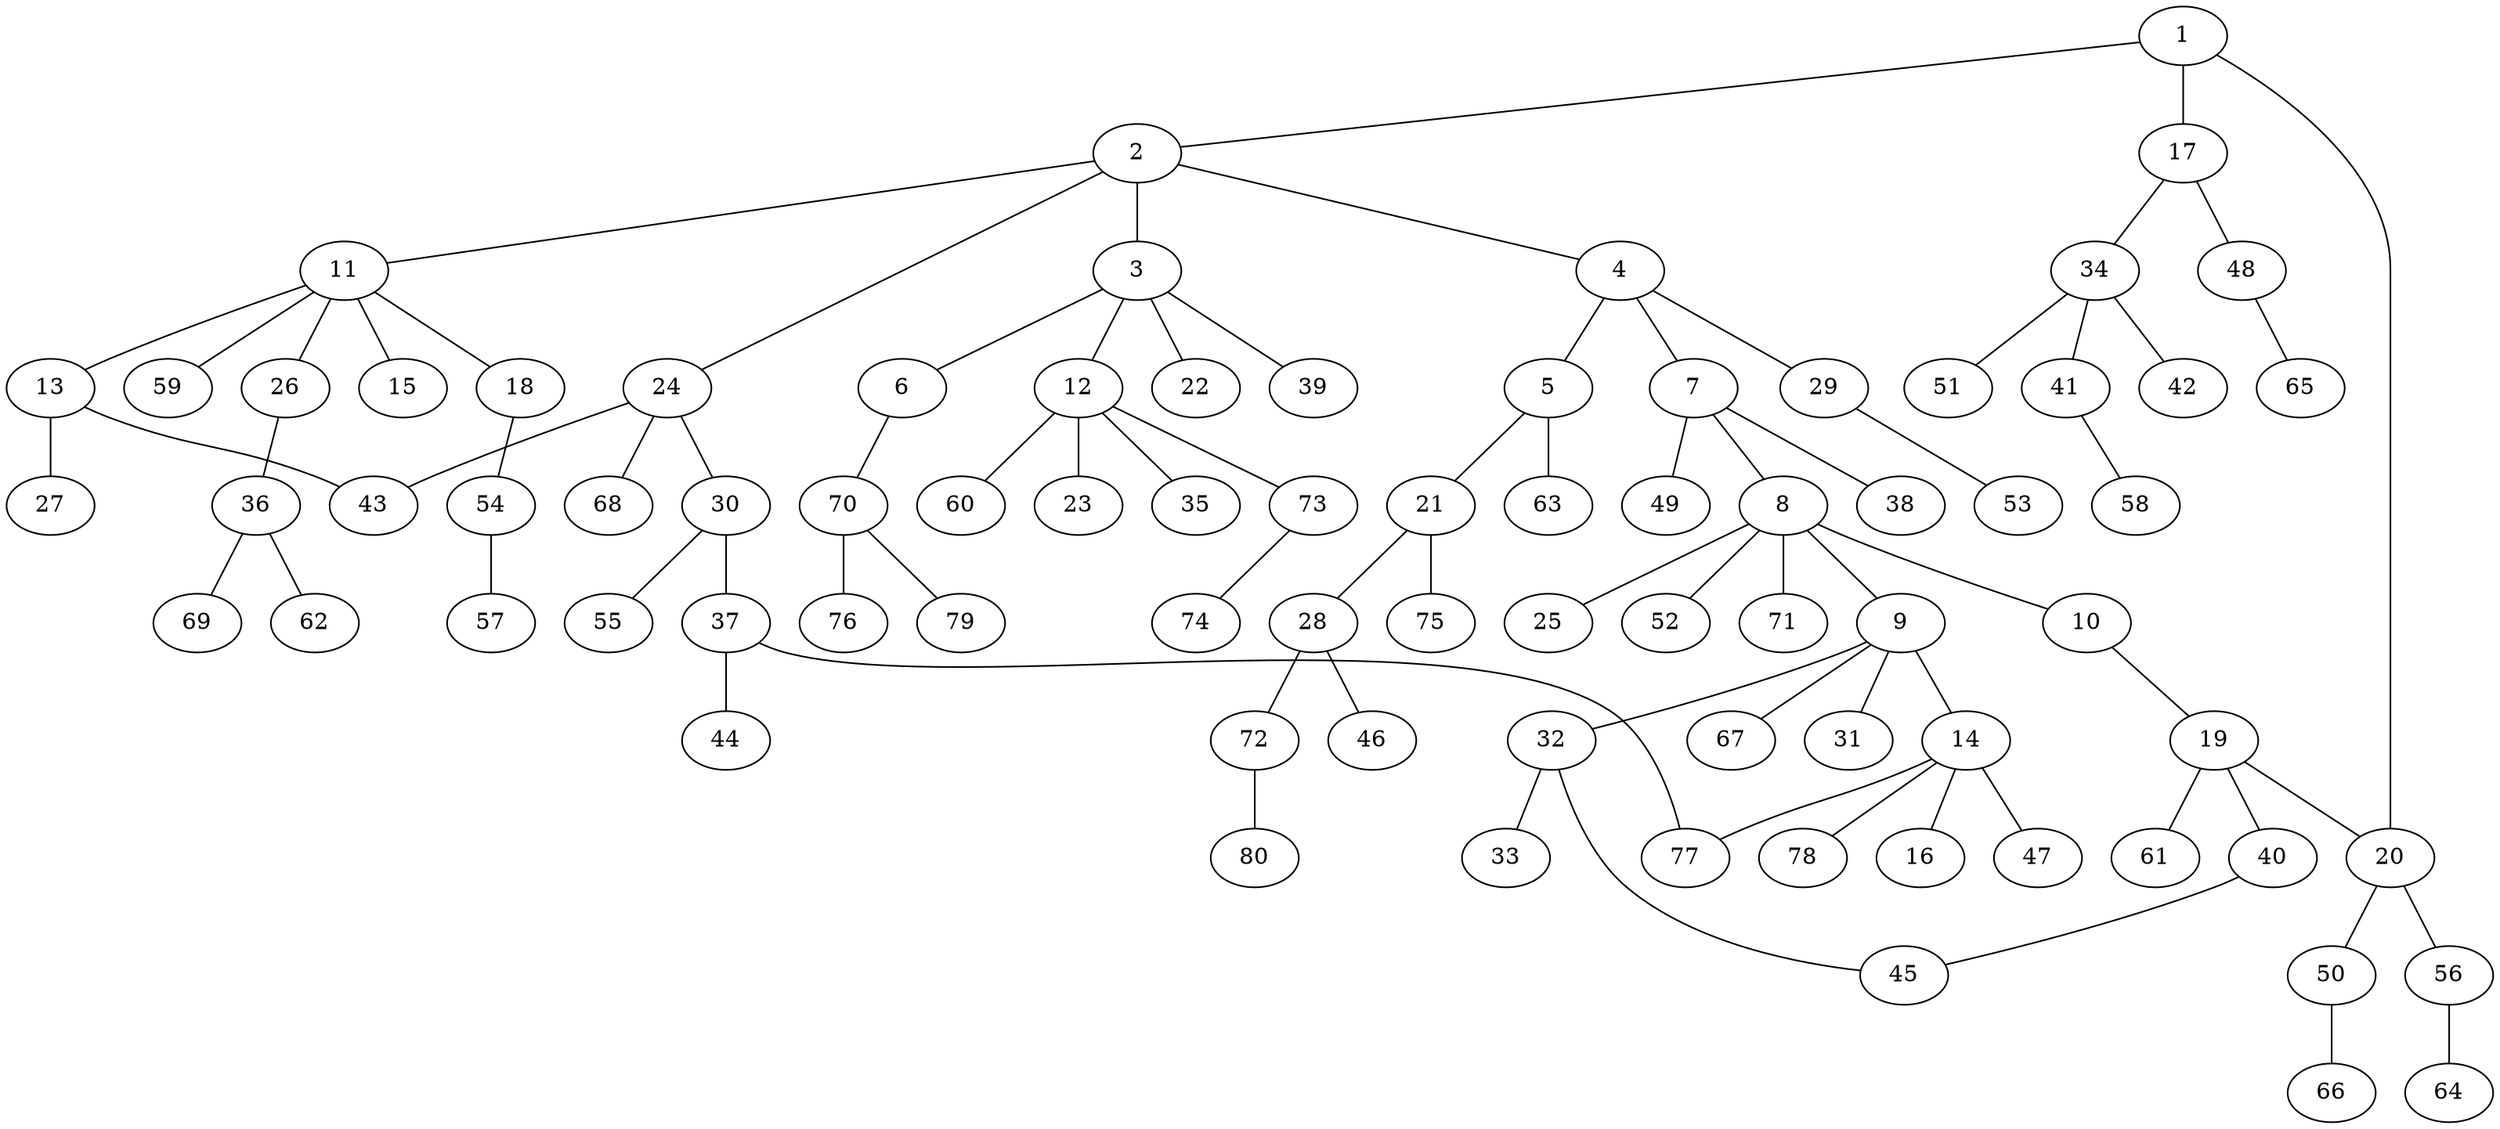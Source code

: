 graph graphname {1--2
1--17
1--20
2--3
2--4
2--11
2--24
3--6
3--12
3--22
3--39
4--5
4--7
4--29
5--21
5--63
6--70
7--8
7--38
7--49
8--9
8--10
8--25
8--52
8--71
9--14
9--31
9--32
9--67
10--19
11--13
11--15
11--18
11--26
11--59
12--23
12--35
12--60
12--73
13--27
13--43
14--16
14--47
14--77
14--78
17--34
17--48
18--54
19--20
19--40
19--61
20--50
20--56
21--28
21--75
24--30
24--43
24--68
26--36
28--46
28--72
29--53
30--37
30--55
32--33
32--45
34--41
34--42
34--51
36--62
36--69
37--44
37--77
40--45
41--58
48--65
50--66
54--57
56--64
70--76
70--79
72--80
73--74
}